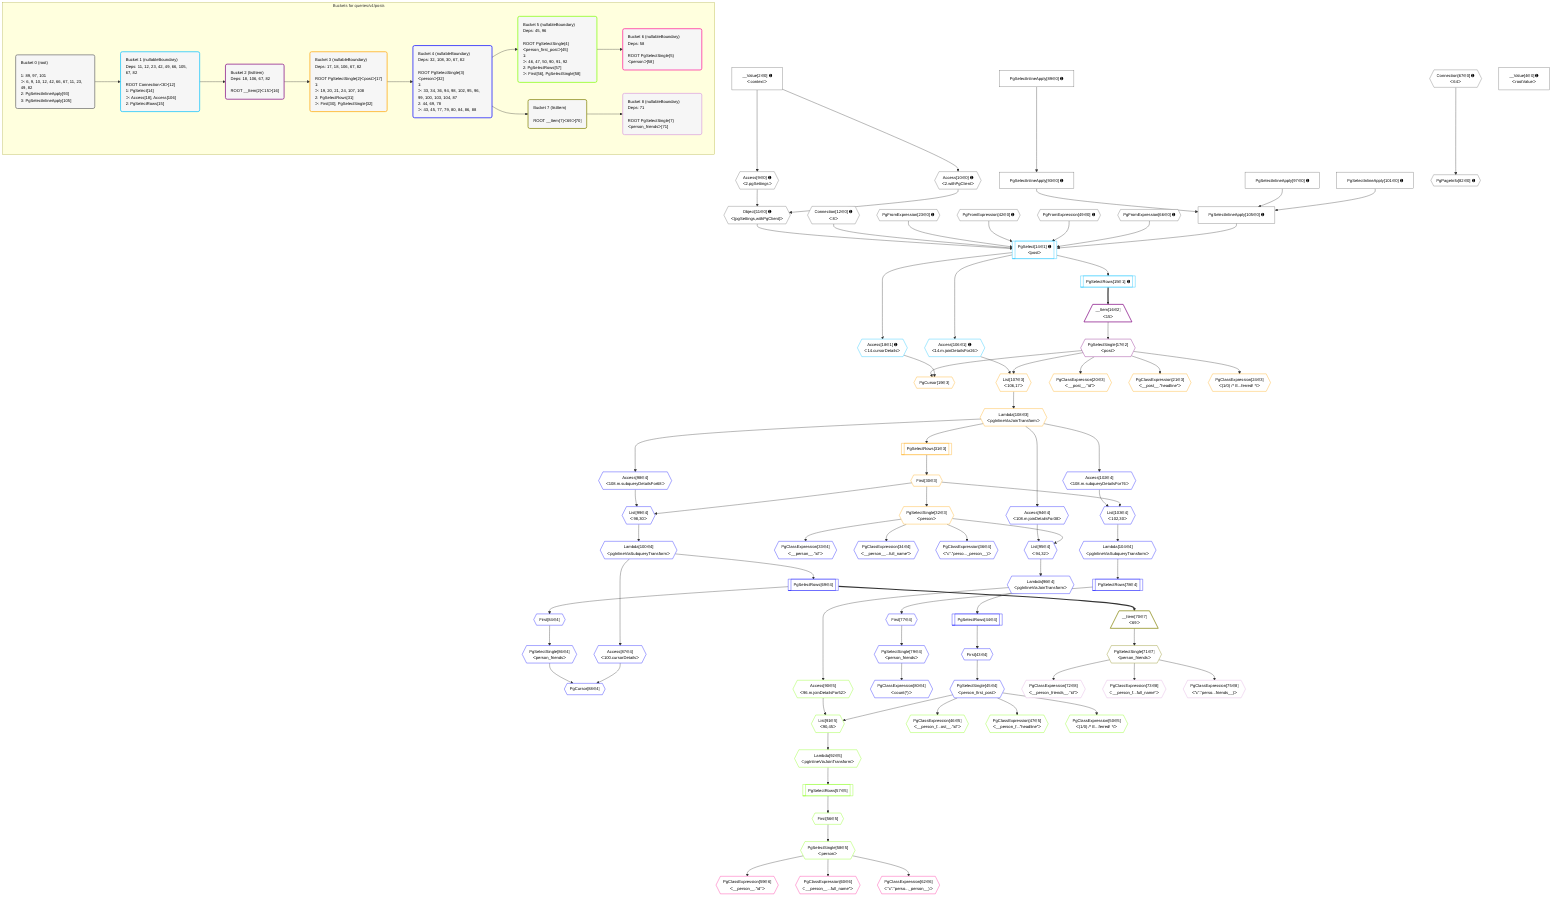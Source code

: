 %%{init: {'themeVariables': { 'fontSize': '12px'}}}%%
graph TD
    classDef path fill:#eee,stroke:#000,color:#000
    classDef plan fill:#fff,stroke-width:1px,color:#000
    classDef itemplan fill:#fff,stroke-width:2px,color:#000
    classDef unbatchedplan fill:#dff,stroke-width:1px,color:#000
    classDef sideeffectplan fill:#fcc,stroke-width:2px,color:#000
    classDef bucket fill:#f6f6f6,color:#000,stroke-width:2px,text-align:left


    %% plan dependencies
    PgSelectInlineApply105["PgSelectInlineApply[105∈0] ➊"]:::plan
    PgSelectInlineApply93["PgSelectInlineApply[93∈0] ➊"]:::plan
    PgSelectInlineApply97["PgSelectInlineApply[97∈0] ➊"]:::plan
    PgSelectInlineApply101["PgSelectInlineApply[101∈0] ➊"]:::plan
    PgSelectInlineApply93 & PgSelectInlineApply97 & PgSelectInlineApply101 --> PgSelectInlineApply105
    Object11{{"Object[11∈0] ➊<br />ᐸ{pgSettings,withPgClient}ᐳ"}}:::plan
    Access9{{"Access[9∈0] ➊<br />ᐸ2.pgSettingsᐳ"}}:::plan
    Access10{{"Access[10∈0] ➊<br />ᐸ2.withPgClientᐳ"}}:::plan
    Access9 & Access10 --> Object11
    __Value2["__Value[2∈0] ➊<br />ᐸcontextᐳ"]:::plan
    __Value2 --> Access9
    __Value2 --> Access10
    PgFromExpression23{{"PgFromExpression[23∈0] ➊"}}:::plan
    PgFromExpression49{{"PgFromExpression[49∈0] ➊"}}:::plan
    PgPageInfo82{{"PgPageInfo[82∈0] ➊"}}:::plan
    Connection67{{"Connection[67∈0] ➊<br />ᐸ64ᐳ"}}:::plan
    Connection67 --> PgPageInfo82
    PgSelectInlineApply89["PgSelectInlineApply[89∈0] ➊"]:::plan
    PgSelectInlineApply89 --> PgSelectInlineApply93
    __Value4["__Value[4∈0] ➊<br />ᐸrootValueᐳ"]:::plan
    Connection12{{"Connection[12∈0] ➊<br />ᐸ8ᐳ"}}:::plan
    PgFromExpression42{{"PgFromExpression[42∈0] ➊"}}:::plan
    PgFromExpression66{{"PgFromExpression[66∈0] ➊"}}:::plan
    PgSelect14[["PgSelect[14∈1] ➊<br />ᐸpostᐳ"]]:::plan
    Object11 & Connection12 & PgFromExpression23 & PgFromExpression42 & PgFromExpression49 & PgFromExpression66 & PgSelectInlineApply105 --> PgSelect14
    PgSelectRows15[["PgSelectRows[15∈1] ➊"]]:::plan
    PgSelect14 --> PgSelectRows15
    Access18{{"Access[18∈1] ➊<br />ᐸ14.cursorDetailsᐳ"}}:::plan
    PgSelect14 --> Access18
    Access106{{"Access[106∈1] ➊<br />ᐸ14.m.joinDetailsFor26ᐳ"}}:::plan
    PgSelect14 --> Access106
    __Item16[/"__Item[16∈2]<br />ᐸ15ᐳ"\]:::itemplan
    PgSelectRows15 ==> __Item16
    PgSelectSingle17{{"PgSelectSingle[17∈2]<br />ᐸpostᐳ"}}:::plan
    __Item16 --> PgSelectSingle17
    PgCursor19{{"PgCursor[19∈3]"}}:::plan
    PgSelectSingle17 & Access18 --> PgCursor19
    List107{{"List[107∈3]<br />ᐸ106,17ᐳ"}}:::plan
    Access106 & PgSelectSingle17 --> List107
    PgClassExpression20{{"PgClassExpression[20∈3]<br />ᐸ__post__.”id”ᐳ"}}:::plan
    PgSelectSingle17 --> PgClassExpression20
    PgClassExpression21{{"PgClassExpression[21∈3]<br />ᐸ__post__.”headline”ᐳ"}}:::plan
    PgSelectSingle17 --> PgClassExpression21
    PgClassExpression24{{"PgClassExpression[24∈3]<br />ᐸ(1/0) /* E...ferred! */ᐳ"}}:::plan
    PgSelectSingle17 --> PgClassExpression24
    First30{{"First[30∈3]"}}:::plan
    PgSelectRows31[["PgSelectRows[31∈3]"]]:::plan
    PgSelectRows31 --> First30
    Lambda108{{"Lambda[108∈3]<br />ᐸpgInlineViaJoinTransformᐳ"}}:::plan
    Lambda108 --> PgSelectRows31
    PgSelectSingle32{{"PgSelectSingle[32∈3]<br />ᐸpersonᐳ"}}:::plan
    First30 --> PgSelectSingle32
    List107 --> Lambda108
    PgCursor88{{"PgCursor[88∈4]"}}:::plan
    PgSelectSingle86{{"PgSelectSingle[86∈4]<br />ᐸperson_friendsᐳ"}}:::plan
    Access87{{"Access[87∈4]<br />ᐸ100.cursorDetailsᐳ"}}:::plan
    PgSelectSingle86 & Access87 --> PgCursor88
    List95{{"List[95∈4]<br />ᐸ94,32ᐳ"}}:::plan
    Access94{{"Access[94∈4]<br />ᐸ108.m.joinDetailsFor38ᐳ"}}:::plan
    Access94 & PgSelectSingle32 --> List95
    List99{{"List[99∈4]<br />ᐸ98,30ᐳ"}}:::plan
    Access98{{"Access[98∈4]<br />ᐸ108.m.subqueryDetailsFor68ᐳ"}}:::plan
    Access98 & First30 --> List99
    List103{{"List[103∈4]<br />ᐸ102,30ᐳ"}}:::plan
    Access102{{"Access[102∈4]<br />ᐸ108.m.subqueryDetailsFor76ᐳ"}}:::plan
    Access102 & First30 --> List103
    PgClassExpression33{{"PgClassExpression[33∈4]<br />ᐸ__person__.”id”ᐳ"}}:::plan
    PgSelectSingle32 --> PgClassExpression33
    PgClassExpression34{{"PgClassExpression[34∈4]<br />ᐸ__person__...full_name”ᐳ"}}:::plan
    PgSelectSingle32 --> PgClassExpression34
    PgClassExpression36{{"PgClassExpression[36∈4]<br />ᐸ”c”.”perso..._person__)ᐳ"}}:::plan
    PgSelectSingle32 --> PgClassExpression36
    First43{{"First[43∈4]"}}:::plan
    PgSelectRows44[["PgSelectRows[44∈4]"]]:::plan
    PgSelectRows44 --> First43
    Lambda96{{"Lambda[96∈4]<br />ᐸpgInlineViaJoinTransformᐳ"}}:::plan
    Lambda96 --> PgSelectRows44
    PgSelectSingle45{{"PgSelectSingle[45∈4]<br />ᐸperson_first_postᐳ"}}:::plan
    First43 --> PgSelectSingle45
    PgSelectRows69[["PgSelectRows[69∈4]"]]:::plan
    Lambda100{{"Lambda[100∈4]<br />ᐸpgInlineViaSubqueryTransformᐳ"}}:::plan
    Lambda100 --> PgSelectRows69
    First77{{"First[77∈4]"}}:::plan
    PgSelectRows78[["PgSelectRows[78∈4]"]]:::plan
    PgSelectRows78 --> First77
    Lambda104{{"Lambda[104∈4]<br />ᐸpgInlineViaSubqueryTransformᐳ"}}:::plan
    Lambda104 --> PgSelectRows78
    PgSelectSingle79{{"PgSelectSingle[79∈4]<br />ᐸperson_friendsᐳ"}}:::plan
    First77 --> PgSelectSingle79
    PgClassExpression80{{"PgClassExpression[80∈4]<br />ᐸcount(*)ᐳ"}}:::plan
    PgSelectSingle79 --> PgClassExpression80
    First84{{"First[84∈4]"}}:::plan
    PgSelectRows69 --> First84
    First84 --> PgSelectSingle86
    Lambda100 --> Access87
    Lambda108 --> Access94
    List95 --> Lambda96
    Lambda108 --> Access98
    List99 --> Lambda100
    Lambda108 --> Access102
    List103 --> Lambda104
    List91{{"List[91∈5]<br />ᐸ90,45ᐳ"}}:::plan
    Access90{{"Access[90∈5]<br />ᐸ96.m.joinDetailsFor52ᐳ"}}:::plan
    Access90 & PgSelectSingle45 --> List91
    PgClassExpression46{{"PgClassExpression[46∈5]<br />ᐸ__person_f...ost__.”id”ᐳ"}}:::plan
    PgSelectSingle45 --> PgClassExpression46
    PgClassExpression47{{"PgClassExpression[47∈5]<br />ᐸ__person_f...”headline”ᐳ"}}:::plan
    PgSelectSingle45 --> PgClassExpression47
    PgClassExpression50{{"PgClassExpression[50∈5]<br />ᐸ(1/0) /* E...ferred! */ᐳ"}}:::plan
    PgSelectSingle45 --> PgClassExpression50
    First56{{"First[56∈5]"}}:::plan
    PgSelectRows57[["PgSelectRows[57∈5]"]]:::plan
    PgSelectRows57 --> First56
    Lambda92{{"Lambda[92∈5]<br />ᐸpgInlineViaJoinTransformᐳ"}}:::plan
    Lambda92 --> PgSelectRows57
    PgSelectSingle58{{"PgSelectSingle[58∈5]<br />ᐸpersonᐳ"}}:::plan
    First56 --> PgSelectSingle58
    Lambda96 --> Access90
    List91 --> Lambda92
    PgClassExpression59{{"PgClassExpression[59∈6]<br />ᐸ__person__.”id”ᐳ"}}:::plan
    PgSelectSingle58 --> PgClassExpression59
    PgClassExpression60{{"PgClassExpression[60∈6]<br />ᐸ__person__...full_name”ᐳ"}}:::plan
    PgSelectSingle58 --> PgClassExpression60
    PgClassExpression62{{"PgClassExpression[62∈6]<br />ᐸ”c”.”perso..._person__)ᐳ"}}:::plan
    PgSelectSingle58 --> PgClassExpression62
    __Item70[/"__Item[70∈7]<br />ᐸ69ᐳ"\]:::itemplan
    PgSelectRows69 ==> __Item70
    PgSelectSingle71{{"PgSelectSingle[71∈7]<br />ᐸperson_friendsᐳ"}}:::plan
    __Item70 --> PgSelectSingle71
    PgClassExpression72{{"PgClassExpression[72∈8]<br />ᐸ__person_friends__.”id”ᐳ"}}:::plan
    PgSelectSingle71 --> PgClassExpression72
    PgClassExpression73{{"PgClassExpression[73∈8]<br />ᐸ__person_f...full_name”ᐳ"}}:::plan
    PgSelectSingle71 --> PgClassExpression73
    PgClassExpression75{{"PgClassExpression[75∈8]<br />ᐸ”c”.”perso...friends__)ᐳ"}}:::plan
    PgSelectSingle71 --> PgClassExpression75

    %% define steps

    subgraph "Buckets for queries/v4/posts"
    Bucket0("Bucket 0 (root)<br /><br />1: 89, 97, 101<br />ᐳ: 6, 9, 10, 12, 42, 66, 67, 11, 23, 49, 82<br />2: PgSelectInlineApply[93]<br />3: PgSelectInlineApply[105]"):::bucket
    classDef bucket0 stroke:#696969
    class Bucket0,__Value2,__Value4,Access9,Access10,Object11,Connection12,PgFromExpression23,PgFromExpression42,PgFromExpression49,PgFromExpression66,Connection67,PgPageInfo82,PgSelectInlineApply89,PgSelectInlineApply93,PgSelectInlineApply97,PgSelectInlineApply101,PgSelectInlineApply105 bucket0
    Bucket1("Bucket 1 (nullableBoundary)<br />Deps: 11, 12, 23, 42, 49, 66, 105, 67, 82<br /><br />ROOT Connectionᐸ8ᐳ[12]<br />1: PgSelect[14]<br />ᐳ: Access[18], Access[106]<br />2: PgSelectRows[15]"):::bucket
    classDef bucket1 stroke:#00bfff
    class Bucket1,PgSelect14,PgSelectRows15,Access18,Access106 bucket1
    Bucket2("Bucket 2 (listItem)<br />Deps: 18, 106, 67, 82<br /><br />ROOT __Item{2}ᐸ15ᐳ[16]"):::bucket
    classDef bucket2 stroke:#7f007f
    class Bucket2,__Item16,PgSelectSingle17 bucket2
    Bucket3("Bucket 3 (nullableBoundary)<br />Deps: 17, 18, 106, 67, 82<br /><br />ROOT PgSelectSingle{2}ᐸpostᐳ[17]<br />1: <br />ᐳ: 19, 20, 21, 24, 107, 108<br />2: PgSelectRows[31]<br />ᐳ: First[30], PgSelectSingle[32]"):::bucket
    classDef bucket3 stroke:#ffa500
    class Bucket3,PgCursor19,PgClassExpression20,PgClassExpression21,PgClassExpression24,First30,PgSelectRows31,PgSelectSingle32,List107,Lambda108 bucket3
    Bucket4("Bucket 4 (nullableBoundary)<br />Deps: 32, 108, 30, 67, 82<br /><br />ROOT PgSelectSingle{3}ᐸpersonᐳ[32]<br />1: <br />ᐳ: 33, 34, 36, 94, 98, 102, 95, 96, 99, 100, 103, 104, 87<br />2: 44, 69, 78<br />ᐳ: 43, 45, 77, 79, 80, 84, 86, 88"):::bucket
    classDef bucket4 stroke:#0000ff
    class Bucket4,PgClassExpression33,PgClassExpression34,PgClassExpression36,First43,PgSelectRows44,PgSelectSingle45,PgSelectRows69,First77,PgSelectRows78,PgSelectSingle79,PgClassExpression80,First84,PgSelectSingle86,Access87,PgCursor88,Access94,List95,Lambda96,Access98,List99,Lambda100,Access102,List103,Lambda104 bucket4
    Bucket5("Bucket 5 (nullableBoundary)<br />Deps: 45, 96<br /><br />ROOT PgSelectSingle{4}ᐸperson_first_postᐳ[45]<br />1: <br />ᐳ: 46, 47, 50, 90, 91, 92<br />2: PgSelectRows[57]<br />ᐳ: First[56], PgSelectSingle[58]"):::bucket
    classDef bucket5 stroke:#7fff00
    class Bucket5,PgClassExpression46,PgClassExpression47,PgClassExpression50,First56,PgSelectRows57,PgSelectSingle58,Access90,List91,Lambda92 bucket5
    Bucket6("Bucket 6 (nullableBoundary)<br />Deps: 58<br /><br />ROOT PgSelectSingle{5}ᐸpersonᐳ[58]"):::bucket
    classDef bucket6 stroke:#ff1493
    class Bucket6,PgClassExpression59,PgClassExpression60,PgClassExpression62 bucket6
    Bucket7("Bucket 7 (listItem)<br /><br />ROOT __Item{7}ᐸ69ᐳ[70]"):::bucket
    classDef bucket7 stroke:#808000
    class Bucket7,__Item70,PgSelectSingle71 bucket7
    Bucket8("Bucket 8 (nullableBoundary)<br />Deps: 71<br /><br />ROOT PgSelectSingle{7}ᐸperson_friendsᐳ[71]"):::bucket
    classDef bucket8 stroke:#dda0dd
    class Bucket8,PgClassExpression72,PgClassExpression73,PgClassExpression75 bucket8
    Bucket0 --> Bucket1
    Bucket1 --> Bucket2
    Bucket2 --> Bucket3
    Bucket3 --> Bucket4
    Bucket4 --> Bucket5 & Bucket7
    Bucket5 --> Bucket6
    Bucket7 --> Bucket8
    end